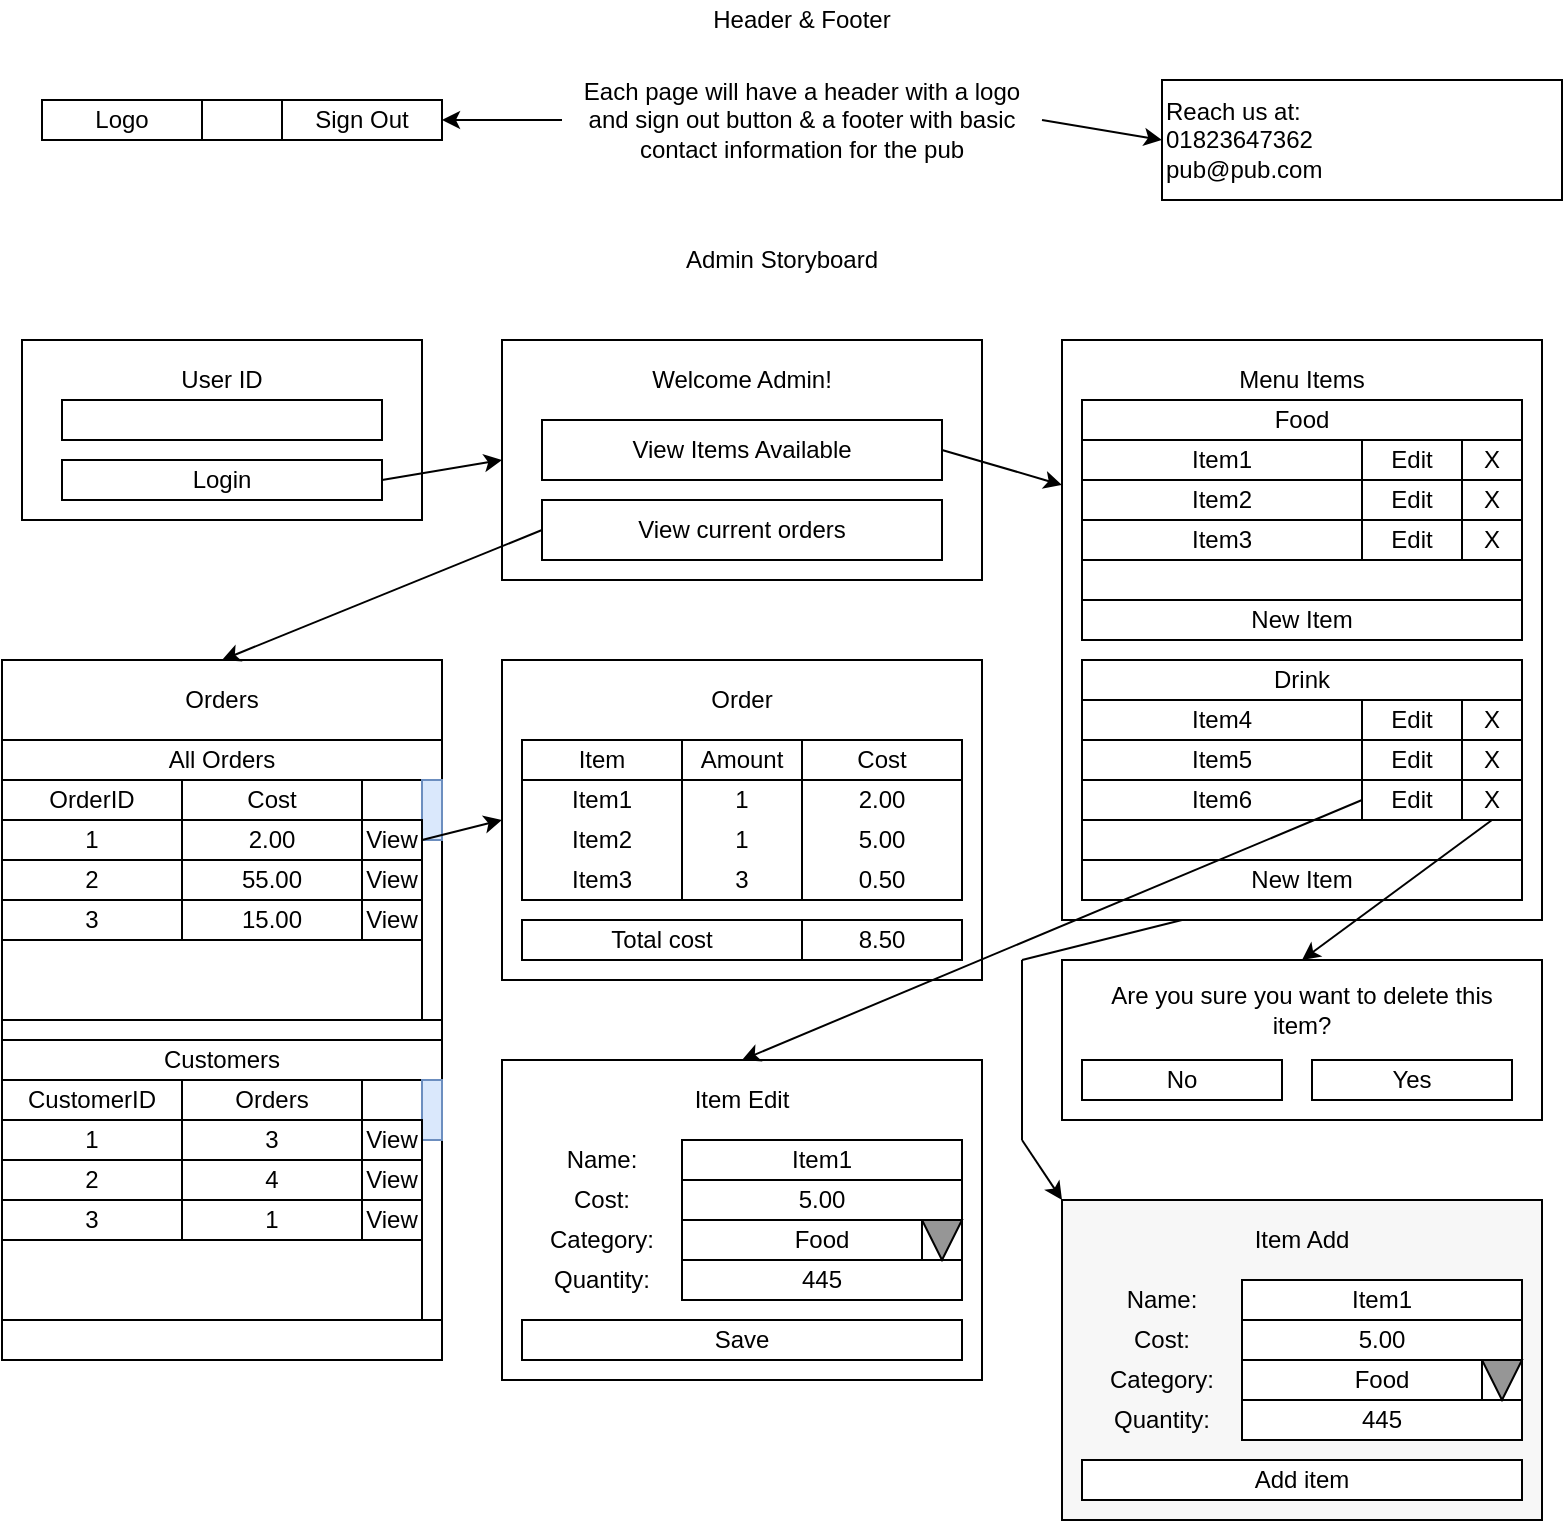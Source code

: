 <mxfile version="12.4.3" type="device" pages="1"><diagram id="u5uUb2oOksABrA9uJwW-" name="Page-1"><mxGraphModel dx="780" dy="767" grid="1" gridSize="10" guides="1" tooltips="1" connect="1" arrows="1" fold="1" page="1" pageScale="1" pageWidth="850" pageHeight="1100" math="0" shadow="0"><root><mxCell id="0"/><mxCell id="1" parent="0"/><mxCell id="IEkVPLtYihrU1DZC_yA6-264" value="" style="rounded=0;whiteSpace=wrap;html=1;fillColor=#F7F7F7;" parent="1" vertex="1"><mxGeometry x="550" y="640" width="240" height="160" as="geometry"/></mxCell><mxCell id="IEkVPLtYihrU1DZC_yA6-201" value="" style="rounded=0;whiteSpace=wrap;html=1;" parent="1" vertex="1"><mxGeometry x="550" y="210" width="240" height="290" as="geometry"/></mxCell><mxCell id="IEkVPLtYihrU1DZC_yA6-207" value="" style="rounded=0;whiteSpace=wrap;html=1;" parent="1" vertex="1"><mxGeometry x="560" y="240" width="220" height="120" as="geometry"/></mxCell><mxCell id="IEkVPLtYihrU1DZC_yA6-1" value="" style="rounded=0;whiteSpace=wrap;html=1;" parent="1" vertex="1"><mxGeometry x="30" y="210" width="200" height="90" as="geometry"/></mxCell><mxCell id="IEkVPLtYihrU1DZC_yA6-4" value="" style="rounded=0;whiteSpace=wrap;html=1;" parent="1" vertex="1"><mxGeometry x="50" y="240" width="160" height="20" as="geometry"/></mxCell><mxCell id="IEkVPLtYihrU1DZC_yA6-5" value="&lt;div&gt;User ID&lt;/div&gt;" style="text;html=1;strokeColor=none;fillColor=none;align=center;verticalAlign=middle;whiteSpace=wrap;rounded=0;" parent="1" vertex="1"><mxGeometry x="50" y="220" width="160" height="20" as="geometry"/></mxCell><mxCell id="IEkVPLtYihrU1DZC_yA6-9" value="&lt;div&gt;Login&lt;/div&gt;" style="rounded=0;whiteSpace=wrap;html=1;" parent="1" vertex="1"><mxGeometry x="50" y="270" width="160" height="20" as="geometry"/></mxCell><mxCell id="IEkVPLtYihrU1DZC_yA6-10" value="" style="rounded=0;whiteSpace=wrap;html=1;" parent="1" vertex="1"><mxGeometry x="270" y="210" width="240" height="120" as="geometry"/></mxCell><mxCell id="IEkVPLtYihrU1DZC_yA6-12" value="View Items Available" style="rounded=0;whiteSpace=wrap;html=1;" parent="1" vertex="1"><mxGeometry x="290" y="250" width="200" height="30" as="geometry"/></mxCell><mxCell id="IEkVPLtYihrU1DZC_yA6-13" value="View current orders" style="rounded=0;whiteSpace=wrap;html=1;" parent="1" vertex="1"><mxGeometry x="290" y="290" width="200" height="30" as="geometry"/></mxCell><mxCell id="IEkVPLtYihrU1DZC_yA6-14" value="Admin Storyboard" style="text;html=1;strokeColor=none;fillColor=none;align=center;verticalAlign=middle;whiteSpace=wrap;rounded=0;" parent="1" vertex="1"><mxGeometry x="30" y="160" width="760" height="20" as="geometry"/></mxCell><mxCell id="IEkVPLtYihrU1DZC_yA6-16" value="Welcome Admin!" style="text;html=1;strokeColor=none;fillColor=none;align=center;verticalAlign=middle;whiteSpace=wrap;rounded=0;" parent="1" vertex="1"><mxGeometry x="280" y="220" width="220" height="20" as="geometry"/></mxCell><mxCell id="IEkVPLtYihrU1DZC_yA6-121" value="" style="rounded=0;whiteSpace=wrap;html=1;" parent="1" vertex="1"><mxGeometry x="270" y="370" width="240" height="160" as="geometry"/></mxCell><mxCell id="IEkVPLtYihrU1DZC_yA6-122" value="Order" style="text;html=1;strokeColor=none;fillColor=none;align=center;verticalAlign=middle;whiteSpace=wrap;rounded=0;" parent="1" vertex="1"><mxGeometry x="280" y="380" width="220" height="20" as="geometry"/></mxCell><mxCell id="IEkVPLtYihrU1DZC_yA6-123" value="" style="rounded=0;whiteSpace=wrap;html=1;" parent="1" vertex="1"><mxGeometry x="280" y="410" width="220" height="80" as="geometry"/></mxCell><mxCell id="IEkVPLtYihrU1DZC_yA6-124" value="Item" style="rounded=0;whiteSpace=wrap;html=1;" parent="1" vertex="1"><mxGeometry x="280" y="410" width="80" height="20" as="geometry"/></mxCell><mxCell id="IEkVPLtYihrU1DZC_yA6-125" value="&lt;div&gt;Amount&lt;/div&gt;" style="rounded=0;whiteSpace=wrap;html=1;" parent="1" vertex="1"><mxGeometry x="360" y="410" width="60" height="20" as="geometry"/></mxCell><mxCell id="IEkVPLtYihrU1DZC_yA6-126" value="Cost" style="rounded=0;whiteSpace=wrap;html=1;" parent="1" vertex="1"><mxGeometry x="420" y="410" width="80" height="20" as="geometry"/></mxCell><mxCell id="IEkVPLtYihrU1DZC_yA6-127" value="" style="rounded=0;whiteSpace=wrap;html=1;" parent="1" vertex="1"><mxGeometry x="360" y="430" width="60" height="60" as="geometry"/></mxCell><mxCell id="IEkVPLtYihrU1DZC_yA6-128" value="Item1" style="text;html=1;strokeColor=none;fillColor=none;align=center;verticalAlign=middle;whiteSpace=wrap;rounded=0;" parent="1" vertex="1"><mxGeometry x="280" y="430" width="80" height="20" as="geometry"/></mxCell><mxCell id="IEkVPLtYihrU1DZC_yA6-129" value="Item2" style="text;html=1;strokeColor=none;fillColor=none;align=center;verticalAlign=middle;whiteSpace=wrap;rounded=0;" parent="1" vertex="1"><mxGeometry x="280" y="450" width="80" height="20" as="geometry"/></mxCell><mxCell id="IEkVPLtYihrU1DZC_yA6-130" value="Item3" style="text;html=1;strokeColor=none;fillColor=none;align=center;verticalAlign=middle;whiteSpace=wrap;rounded=0;" parent="1" vertex="1"><mxGeometry x="280" y="470" width="80" height="20" as="geometry"/></mxCell><mxCell id="IEkVPLtYihrU1DZC_yA6-131" value="1" style="text;html=1;strokeColor=none;fillColor=none;align=center;verticalAlign=middle;whiteSpace=wrap;rounded=0;" parent="1" vertex="1"><mxGeometry x="360" y="430" width="60" height="20" as="geometry"/></mxCell><mxCell id="IEkVPLtYihrU1DZC_yA6-132" value="1" style="text;html=1;strokeColor=none;fillColor=none;align=center;verticalAlign=middle;whiteSpace=wrap;rounded=0;" parent="1" vertex="1"><mxGeometry x="360" y="450" width="60" height="20" as="geometry"/></mxCell><mxCell id="IEkVPLtYihrU1DZC_yA6-133" value="3" style="text;html=1;strokeColor=none;fillColor=none;align=center;verticalAlign=middle;whiteSpace=wrap;rounded=0;" parent="1" vertex="1"><mxGeometry x="360" y="470" width="60" height="20" as="geometry"/></mxCell><mxCell id="IEkVPLtYihrU1DZC_yA6-134" value="2.00" style="text;html=1;strokeColor=none;fillColor=none;align=center;verticalAlign=middle;whiteSpace=wrap;rounded=0;" parent="1" vertex="1"><mxGeometry x="420" y="430" width="80" height="20" as="geometry"/></mxCell><mxCell id="IEkVPLtYihrU1DZC_yA6-135" value="5.00" style="text;html=1;strokeColor=none;fillColor=none;align=center;verticalAlign=middle;whiteSpace=wrap;rounded=0;" parent="1" vertex="1"><mxGeometry x="420" y="450" width="80" height="20" as="geometry"/></mxCell><mxCell id="IEkVPLtYihrU1DZC_yA6-136" value="0.50" style="text;html=1;strokeColor=none;fillColor=none;align=center;verticalAlign=middle;whiteSpace=wrap;rounded=0;" parent="1" vertex="1"><mxGeometry x="420" y="470" width="80" height="20" as="geometry"/></mxCell><mxCell id="IEkVPLtYihrU1DZC_yA6-137" value="Total cost" style="rounded=0;whiteSpace=wrap;html=1;" parent="1" vertex="1"><mxGeometry x="280" y="500" width="140" height="20" as="geometry"/></mxCell><mxCell id="IEkVPLtYihrU1DZC_yA6-138" value="&lt;div&gt;8.50&lt;/div&gt;" style="rounded=0;whiteSpace=wrap;html=1;" parent="1" vertex="1"><mxGeometry x="420" y="500" width="80" height="20" as="geometry"/></mxCell><mxCell id="IEkVPLtYihrU1DZC_yA6-141" value="" style="endArrow=classic;html=1;exitX=1;exitY=0.5;exitDx=0;exitDy=0;entryX=0;entryY=0.5;entryDx=0;entryDy=0;" parent="1" source="IEkVPLtYihrU1DZC_yA6-9" target="IEkVPLtYihrU1DZC_yA6-10" edge="1"><mxGeometry width="50" height="50" relative="1" as="geometry"><mxPoint x="380" y="790" as="sourcePoint"/><mxPoint x="430" y="740" as="targetPoint"/></mxGeometry></mxCell><mxCell id="IEkVPLtYihrU1DZC_yA6-150" value="" style="rounded=0;whiteSpace=wrap;html=1;" parent="1" vertex="1"><mxGeometry x="20" y="370" width="220" height="350" as="geometry"/></mxCell><mxCell id="IEkVPLtYihrU1DZC_yA6-151" value="" style="rounded=0;whiteSpace=wrap;html=1;" parent="1" vertex="1"><mxGeometry x="20" y="410" width="220" height="140" as="geometry"/></mxCell><mxCell id="IEkVPLtYihrU1DZC_yA6-152" value="Orders" style="text;html=1;strokeColor=none;fillColor=none;align=center;verticalAlign=middle;whiteSpace=wrap;rounded=0;" parent="1" vertex="1"><mxGeometry x="20" y="380" width="220" height="20" as="geometry"/></mxCell><mxCell id="IEkVPLtYihrU1DZC_yA6-153" value="All Orders" style="rounded=0;whiteSpace=wrap;html=1;" parent="1" vertex="1"><mxGeometry x="20" y="410" width="220" height="20" as="geometry"/></mxCell><mxCell id="IEkVPLtYihrU1DZC_yA6-154" value="" style="rounded=0;whiteSpace=wrap;html=1;" parent="1" vertex="1"><mxGeometry x="230" y="430" width="10" height="120" as="geometry"/></mxCell><mxCell id="IEkVPLtYihrU1DZC_yA6-155" value="" style="rounded=0;whiteSpace=wrap;html=1;fillColor=#dae8fc;strokeColor=#6c8ebf;" parent="1" vertex="1"><mxGeometry x="230" y="430" width="10" height="30" as="geometry"/></mxCell><mxCell id="IEkVPLtYihrU1DZC_yA6-157" value="Cost" style="rounded=0;whiteSpace=wrap;html=1;" parent="1" vertex="1"><mxGeometry x="110" y="430" width="90" height="20" as="geometry"/></mxCell><mxCell id="IEkVPLtYihrU1DZC_yA6-158" value="OrderID" style="rounded=0;whiteSpace=wrap;html=1;" parent="1" vertex="1"><mxGeometry x="20" y="430" width="90" height="20" as="geometry"/></mxCell><mxCell id="IEkVPLtYihrU1DZC_yA6-159" value="1" style="rounded=0;whiteSpace=wrap;html=1;" parent="1" vertex="1"><mxGeometry x="20" y="450" width="90" height="20" as="geometry"/></mxCell><mxCell id="IEkVPLtYihrU1DZC_yA6-160" value="2" style="rounded=0;whiteSpace=wrap;html=1;" parent="1" vertex="1"><mxGeometry x="20" y="470" width="90" height="20" as="geometry"/></mxCell><mxCell id="IEkVPLtYihrU1DZC_yA6-161" value="3" style="rounded=0;whiteSpace=wrap;html=1;" parent="1" vertex="1"><mxGeometry x="20" y="490" width="90" height="20" as="geometry"/></mxCell><mxCell id="IEkVPLtYihrU1DZC_yA6-162" value="2.00" style="rounded=0;whiteSpace=wrap;html=1;" parent="1" vertex="1"><mxGeometry x="110" y="450" width="90" height="20" as="geometry"/></mxCell><mxCell id="IEkVPLtYihrU1DZC_yA6-163" value="55.00" style="rounded=0;whiteSpace=wrap;html=1;" parent="1" vertex="1"><mxGeometry x="110" y="470" width="90" height="20" as="geometry"/></mxCell><mxCell id="IEkVPLtYihrU1DZC_yA6-164" value="15.00" style="rounded=0;whiteSpace=wrap;html=1;" parent="1" vertex="1"><mxGeometry x="110" y="490" width="90" height="20" as="geometry"/></mxCell><mxCell id="IEkVPLtYihrU1DZC_yA6-178" value="View" style="rounded=0;whiteSpace=wrap;html=1;" parent="1" vertex="1"><mxGeometry x="200" y="450" width="30" height="20" as="geometry"/></mxCell><mxCell id="IEkVPLtYihrU1DZC_yA6-179" value="View" style="rounded=0;whiteSpace=wrap;html=1;" parent="1" vertex="1"><mxGeometry x="200" y="470" width="30" height="20" as="geometry"/></mxCell><mxCell id="IEkVPLtYihrU1DZC_yA6-181" value="View" style="rounded=0;whiteSpace=wrap;html=1;" parent="1" vertex="1"><mxGeometry x="200" y="490" width="30" height="20" as="geometry"/></mxCell><mxCell id="IEkVPLtYihrU1DZC_yA6-182" value="" style="rounded=0;whiteSpace=wrap;html=1;" parent="1" vertex="1"><mxGeometry x="20" y="560" width="220" height="140" as="geometry"/></mxCell><mxCell id="IEkVPLtYihrU1DZC_yA6-183" value="Customers" style="rounded=0;whiteSpace=wrap;html=1;" parent="1" vertex="1"><mxGeometry x="20" y="560" width="220" height="20" as="geometry"/></mxCell><mxCell id="IEkVPLtYihrU1DZC_yA6-184" value="" style="rounded=0;whiteSpace=wrap;html=1;" parent="1" vertex="1"><mxGeometry x="230" y="580" width="10" height="120" as="geometry"/></mxCell><mxCell id="IEkVPLtYihrU1DZC_yA6-185" value="" style="rounded=0;whiteSpace=wrap;html=1;fillColor=#dae8fc;strokeColor=#6c8ebf;" parent="1" vertex="1"><mxGeometry x="230" y="580" width="10" height="30" as="geometry"/></mxCell><mxCell id="IEkVPLtYihrU1DZC_yA6-186" value="Orders" style="rounded=0;whiteSpace=wrap;html=1;" parent="1" vertex="1"><mxGeometry x="110" y="580" width="90" height="20" as="geometry"/></mxCell><mxCell id="IEkVPLtYihrU1DZC_yA6-187" value="CustomerID" style="rounded=0;whiteSpace=wrap;html=1;" parent="1" vertex="1"><mxGeometry x="20" y="580" width="90" height="20" as="geometry"/></mxCell><mxCell id="IEkVPLtYihrU1DZC_yA6-188" value="1" style="rounded=0;whiteSpace=wrap;html=1;" parent="1" vertex="1"><mxGeometry x="20" y="600" width="90" height="20" as="geometry"/></mxCell><mxCell id="IEkVPLtYihrU1DZC_yA6-189" value="2" style="rounded=0;whiteSpace=wrap;html=1;" parent="1" vertex="1"><mxGeometry x="20" y="620" width="90" height="20" as="geometry"/></mxCell><mxCell id="IEkVPLtYihrU1DZC_yA6-190" value="3" style="rounded=0;whiteSpace=wrap;html=1;" parent="1" vertex="1"><mxGeometry x="20" y="640" width="90" height="20" as="geometry"/></mxCell><mxCell id="IEkVPLtYihrU1DZC_yA6-191" value="3" style="rounded=0;whiteSpace=wrap;html=1;" parent="1" vertex="1"><mxGeometry x="110" y="600" width="90" height="20" as="geometry"/></mxCell><mxCell id="IEkVPLtYihrU1DZC_yA6-192" value="4" style="rounded=0;whiteSpace=wrap;html=1;" parent="1" vertex="1"><mxGeometry x="110" y="620" width="90" height="20" as="geometry"/></mxCell><mxCell id="IEkVPLtYihrU1DZC_yA6-193" value="1" style="rounded=0;whiteSpace=wrap;html=1;" parent="1" vertex="1"><mxGeometry x="110" y="640" width="90" height="20" as="geometry"/></mxCell><mxCell id="IEkVPLtYihrU1DZC_yA6-194" value="View" style="rounded=0;whiteSpace=wrap;html=1;" parent="1" vertex="1"><mxGeometry x="200" y="600" width="30" height="20" as="geometry"/></mxCell><mxCell id="IEkVPLtYihrU1DZC_yA6-195" value="View" style="rounded=0;whiteSpace=wrap;html=1;" parent="1" vertex="1"><mxGeometry x="200" y="620" width="30" height="20" as="geometry"/></mxCell><mxCell id="IEkVPLtYihrU1DZC_yA6-196" value="View" style="rounded=0;whiteSpace=wrap;html=1;" parent="1" vertex="1"><mxGeometry x="200" y="640" width="30" height="20" as="geometry"/></mxCell><mxCell id="IEkVPLtYihrU1DZC_yA6-199" value="" style="endArrow=classic;html=1;entryX=0;entryY=0.5;entryDx=0;entryDy=0;exitX=1;exitY=0.5;exitDx=0;exitDy=0;" parent="1" source="IEkVPLtYihrU1DZC_yA6-178" target="IEkVPLtYihrU1DZC_yA6-121" edge="1"><mxGeometry width="50" height="50" relative="1" as="geometry"><mxPoint x="230" y="460" as="sourcePoint"/><mxPoint x="450" y="810" as="targetPoint"/></mxGeometry></mxCell><mxCell id="IEkVPLtYihrU1DZC_yA6-200" value="" style="endArrow=classic;html=1;exitX=0;exitY=0.5;exitDx=0;exitDy=0;" parent="1" source="IEkVPLtYihrU1DZC_yA6-13" edge="1"><mxGeometry width="50" height="50" relative="1" as="geometry"><mxPoint x="690" y="520" as="sourcePoint"/><mxPoint x="130" y="370" as="targetPoint"/></mxGeometry></mxCell><mxCell id="IEkVPLtYihrU1DZC_yA6-203" value="Menu Items" style="text;html=1;strokeColor=none;fillColor=none;align=center;verticalAlign=middle;whiteSpace=wrap;rounded=0;" parent="1" vertex="1"><mxGeometry x="560" y="220" width="220" height="20" as="geometry"/></mxCell><mxCell id="IEkVPLtYihrU1DZC_yA6-208" value="" style="rounded=0;whiteSpace=wrap;html=1;" parent="1" vertex="1"><mxGeometry x="560" y="240" width="220" height="20" as="geometry"/></mxCell><mxCell id="IEkVPLtYihrU1DZC_yA6-206" value="&lt;div&gt;Food&lt;/div&gt;" style="text;html=1;strokeColor=none;fillColor=none;align=center;verticalAlign=middle;whiteSpace=wrap;rounded=0;" parent="1" vertex="1"><mxGeometry x="560" y="240" width="220" height="20" as="geometry"/></mxCell><mxCell id="IEkVPLtYihrU1DZC_yA6-209" value="Item1" style="rounded=0;whiteSpace=wrap;html=1;" parent="1" vertex="1"><mxGeometry x="560" y="260" width="140" height="20" as="geometry"/></mxCell><mxCell id="IEkVPLtYihrU1DZC_yA6-211" value="Item3" style="rounded=0;whiteSpace=wrap;html=1;" parent="1" vertex="1"><mxGeometry x="560" y="300" width="140" height="20" as="geometry"/></mxCell><mxCell id="IEkVPLtYihrU1DZC_yA6-212" value="Item2" style="rounded=0;whiteSpace=wrap;html=1;" parent="1" vertex="1"><mxGeometry x="560" y="280" width="140" height="20" as="geometry"/></mxCell><mxCell id="IEkVPLtYihrU1DZC_yA6-213" value="Edit" style="rounded=0;whiteSpace=wrap;html=1;" parent="1" vertex="1"><mxGeometry x="700" y="260" width="50" height="20" as="geometry"/></mxCell><mxCell id="IEkVPLtYihrU1DZC_yA6-214" value="X" style="rounded=0;whiteSpace=wrap;html=1;" parent="1" vertex="1"><mxGeometry x="750" y="260" width="30" height="20" as="geometry"/></mxCell><mxCell id="IEkVPLtYihrU1DZC_yA6-215" value="Edit" style="rounded=0;whiteSpace=wrap;html=1;" parent="1" vertex="1"><mxGeometry x="700" y="280" width="50" height="20" as="geometry"/></mxCell><mxCell id="IEkVPLtYihrU1DZC_yA6-216" value="X" style="rounded=0;whiteSpace=wrap;html=1;" parent="1" vertex="1"><mxGeometry x="750" y="280" width="30" height="20" as="geometry"/></mxCell><mxCell id="IEkVPLtYihrU1DZC_yA6-217" value="Edit" style="rounded=0;whiteSpace=wrap;html=1;" parent="1" vertex="1"><mxGeometry x="700" y="300" width="50" height="20" as="geometry"/></mxCell><mxCell id="IEkVPLtYihrU1DZC_yA6-218" value="X" style="rounded=0;whiteSpace=wrap;html=1;" parent="1" vertex="1"><mxGeometry x="750" y="300" width="30" height="20" as="geometry"/></mxCell><mxCell id="IEkVPLtYihrU1DZC_yA6-219" value="" style="rounded=0;whiteSpace=wrap;html=1;" parent="1" vertex="1"><mxGeometry x="560" y="370" width="220" height="120" as="geometry"/></mxCell><mxCell id="IEkVPLtYihrU1DZC_yA6-220" value="" style="rounded=0;whiteSpace=wrap;html=1;" parent="1" vertex="1"><mxGeometry x="560" y="370" width="220" height="20" as="geometry"/></mxCell><mxCell id="IEkVPLtYihrU1DZC_yA6-221" value="Drink" style="text;html=1;strokeColor=none;fillColor=none;align=center;verticalAlign=middle;whiteSpace=wrap;rounded=0;" parent="1" vertex="1"><mxGeometry x="560" y="370" width="220" height="20" as="geometry"/></mxCell><mxCell id="IEkVPLtYihrU1DZC_yA6-222" value="Item4" style="rounded=0;whiteSpace=wrap;html=1;" parent="1" vertex="1"><mxGeometry x="560" y="390" width="140" height="20" as="geometry"/></mxCell><mxCell id="IEkVPLtYihrU1DZC_yA6-223" value="Item6" style="rounded=0;whiteSpace=wrap;html=1;" parent="1" vertex="1"><mxGeometry x="560" y="430" width="140" height="20" as="geometry"/></mxCell><mxCell id="IEkVPLtYihrU1DZC_yA6-224" value="Item5" style="rounded=0;whiteSpace=wrap;html=1;" parent="1" vertex="1"><mxGeometry x="560" y="410" width="140" height="20" as="geometry"/></mxCell><mxCell id="IEkVPLtYihrU1DZC_yA6-225" value="Edit" style="rounded=0;whiteSpace=wrap;html=1;" parent="1" vertex="1"><mxGeometry x="700" y="390" width="50" height="20" as="geometry"/></mxCell><mxCell id="IEkVPLtYihrU1DZC_yA6-226" value="X" style="rounded=0;whiteSpace=wrap;html=1;" parent="1" vertex="1"><mxGeometry x="750" y="390" width="30" height="20" as="geometry"/></mxCell><mxCell id="IEkVPLtYihrU1DZC_yA6-227" value="Edit" style="rounded=0;whiteSpace=wrap;html=1;" parent="1" vertex="1"><mxGeometry x="700" y="410" width="50" height="20" as="geometry"/></mxCell><mxCell id="IEkVPLtYihrU1DZC_yA6-228" value="X" style="rounded=0;whiteSpace=wrap;html=1;" parent="1" vertex="1"><mxGeometry x="750" y="410" width="30" height="20" as="geometry"/></mxCell><mxCell id="IEkVPLtYihrU1DZC_yA6-229" value="Edit" style="rounded=0;whiteSpace=wrap;html=1;" parent="1" vertex="1"><mxGeometry x="700" y="430" width="50" height="20" as="geometry"/></mxCell><mxCell id="IEkVPLtYihrU1DZC_yA6-230" value="X" style="rounded=0;whiteSpace=wrap;html=1;" parent="1" vertex="1"><mxGeometry x="750" y="430" width="30" height="20" as="geometry"/></mxCell><mxCell id="IEkVPLtYihrU1DZC_yA6-231" value="" style="endArrow=classic;html=1;exitX=1;exitY=0.5;exitDx=0;exitDy=0;entryX=0;entryY=0.25;entryDx=0;entryDy=0;" parent="1" source="IEkVPLtYihrU1DZC_yA6-12" target="IEkVPLtYihrU1DZC_yA6-201" edge="1"><mxGeometry width="50" height="50" relative="1" as="geometry"><mxPoint x="730" y="670" as="sourcePoint"/><mxPoint x="780" y="620" as="targetPoint"/></mxGeometry></mxCell><mxCell id="IEkVPLtYihrU1DZC_yA6-232" value="" style="rounded=0;whiteSpace=wrap;html=1;" parent="1" vertex="1"><mxGeometry x="550" y="520" width="240" height="80" as="geometry"/></mxCell><mxCell id="IEkVPLtYihrU1DZC_yA6-233" value="&lt;div&gt;Are you sure you want to delete this&lt;/div&gt;&lt;div&gt;item?&lt;/div&gt;" style="text;html=1;strokeColor=none;fillColor=none;align=center;verticalAlign=middle;whiteSpace=wrap;rounded=0;" parent="1" vertex="1"><mxGeometry x="560" y="530" width="220" height="30" as="geometry"/></mxCell><mxCell id="IEkVPLtYihrU1DZC_yA6-234" value="Yes" style="rounded=0;whiteSpace=wrap;html=1;" parent="1" vertex="1"><mxGeometry x="675" y="570" width="100" height="20" as="geometry"/></mxCell><mxCell id="IEkVPLtYihrU1DZC_yA6-235" value="No" style="rounded=0;whiteSpace=wrap;html=1;" parent="1" vertex="1"><mxGeometry x="560" y="570" width="100" height="20" as="geometry"/></mxCell><mxCell id="IEkVPLtYihrU1DZC_yA6-238" value="" style="rounded=0;whiteSpace=wrap;html=1;" parent="1" vertex="1"><mxGeometry x="270" y="570" width="240" height="160" as="geometry"/></mxCell><mxCell id="IEkVPLtYihrU1DZC_yA6-239" value="New Item" style="rounded=0;whiteSpace=wrap;html=1;" parent="1" vertex="1"><mxGeometry x="560" y="340" width="220" height="20" as="geometry"/></mxCell><mxCell id="IEkVPLtYihrU1DZC_yA6-240" value="&lt;div&gt;New Item&lt;/div&gt;" style="rounded=0;whiteSpace=wrap;html=1;" parent="1" vertex="1"><mxGeometry x="560" y="470" width="220" height="20" as="geometry"/></mxCell><mxCell id="IEkVPLtYihrU1DZC_yA6-236" value="" style="endArrow=classic;html=1;exitX=0.5;exitY=1;exitDx=0;exitDy=0;entryX=0.5;entryY=0;entryDx=0;entryDy=0;" parent="1" source="IEkVPLtYihrU1DZC_yA6-230" target="IEkVPLtYihrU1DZC_yA6-232" edge="1"><mxGeometry width="50" height="50" relative="1" as="geometry"><mxPoint x="690" y="720" as="sourcePoint"/><mxPoint x="740" y="670" as="targetPoint"/></mxGeometry></mxCell><mxCell id="IEkVPLtYihrU1DZC_yA6-241" value="&lt;div&gt;Item Add&lt;br&gt;&lt;/div&gt;" style="text;html=1;strokeColor=none;fillColor=none;align=center;verticalAlign=middle;whiteSpace=wrap;rounded=0;" parent="1" vertex="1"><mxGeometry x="560" y="650" width="220" height="20" as="geometry"/></mxCell><mxCell id="IEkVPLtYihrU1DZC_yA6-242" value="Save" style="rounded=0;whiteSpace=wrap;html=1;" parent="1" vertex="1"><mxGeometry x="280" y="700" width="220" height="20" as="geometry"/></mxCell><mxCell id="IEkVPLtYihrU1DZC_yA6-243" value="Item1" style="rounded=0;whiteSpace=wrap;html=1;" parent="1" vertex="1"><mxGeometry x="360" y="610" width="140" height="20" as="geometry"/></mxCell><mxCell id="IEkVPLtYihrU1DZC_yA6-244" value="Name:" style="text;html=1;strokeColor=none;fillColor=none;align=center;verticalAlign=middle;whiteSpace=wrap;rounded=0;" parent="1" vertex="1"><mxGeometry x="280" y="610" width="80" height="20" as="geometry"/></mxCell><mxCell id="IEkVPLtYihrU1DZC_yA6-248" value="5.00" style="rounded=0;whiteSpace=wrap;html=1;" parent="1" vertex="1"><mxGeometry x="360" y="630" width="140" height="20" as="geometry"/></mxCell><mxCell id="IEkVPLtYihrU1DZC_yA6-249" value="Cost:" style="text;html=1;strokeColor=none;fillColor=none;align=center;verticalAlign=middle;whiteSpace=wrap;rounded=0;" parent="1" vertex="1"><mxGeometry x="280" y="630" width="80" height="20" as="geometry"/></mxCell><mxCell id="IEkVPLtYihrU1DZC_yA6-250" value="Food" style="rounded=0;whiteSpace=wrap;html=1;" parent="1" vertex="1"><mxGeometry x="360" y="650" width="140" height="20" as="geometry"/></mxCell><mxCell id="IEkVPLtYihrU1DZC_yA6-251" value="Category:" style="text;html=1;strokeColor=none;fillColor=none;align=center;verticalAlign=middle;whiteSpace=wrap;rounded=0;" parent="1" vertex="1"><mxGeometry x="280" y="650" width="80" height="20" as="geometry"/></mxCell><mxCell id="IEkVPLtYihrU1DZC_yA6-252" value="445" style="rounded=0;whiteSpace=wrap;html=1;" parent="1" vertex="1"><mxGeometry x="360" y="670" width="140" height="20" as="geometry"/></mxCell><mxCell id="IEkVPLtYihrU1DZC_yA6-253" value="&lt;div&gt;Quantity:&lt;/div&gt;" style="text;html=1;strokeColor=none;fillColor=none;align=center;verticalAlign=middle;whiteSpace=wrap;rounded=0;" parent="1" vertex="1"><mxGeometry x="280" y="670" width="80" height="20" as="geometry"/></mxCell><mxCell id="IEkVPLtYihrU1DZC_yA6-258" value="" style="rounded=0;whiteSpace=wrap;html=1;" parent="1" vertex="1"><mxGeometry x="480" y="650" width="20" height="20" as="geometry"/></mxCell><mxCell id="IEkVPLtYihrU1DZC_yA6-260" value="" style="triangle;whiteSpace=wrap;html=1;rotation=90;fillColor=#969696;" parent="1" vertex="1"><mxGeometry x="480" y="650" width="20" height="20" as="geometry"/></mxCell><mxCell id="IEkVPLtYihrU1DZC_yA6-261" value="" style="endArrow=classic;html=1;exitX=1;exitY=0.5;exitDx=0;exitDy=0;entryX=0.5;entryY=0;entryDx=0;entryDy=0;" parent="1" source="IEkVPLtYihrU1DZC_yA6-223" target="IEkVPLtYihrU1DZC_yA6-238" edge="1"><mxGeometry width="50" height="50" relative="1" as="geometry"><mxPoint x="600" y="750" as="sourcePoint"/><mxPoint x="650" y="700" as="targetPoint"/></mxGeometry></mxCell><mxCell id="IEkVPLtYihrU1DZC_yA6-262" value="" style="endArrow=none;html=1;entryX=0.25;entryY=1;entryDx=0;entryDy=0;" parent="1" target="IEkVPLtYihrU1DZC_yA6-201" edge="1"><mxGeometry width="50" height="50" relative="1" as="geometry"><mxPoint x="530" y="520" as="sourcePoint"/><mxPoint x="590" y="710" as="targetPoint"/></mxGeometry></mxCell><mxCell id="IEkVPLtYihrU1DZC_yA6-263" value="" style="endArrow=none;html=1;" parent="1" edge="1"><mxGeometry width="50" height="50" relative="1" as="geometry"><mxPoint x="530" y="520" as="sourcePoint"/><mxPoint x="530" y="610" as="targetPoint"/></mxGeometry></mxCell><mxCell id="IEkVPLtYihrU1DZC_yA6-265" value="" style="endArrow=classic;html=1;entryX=0;entryY=0;entryDx=0;entryDy=0;" parent="1" target="IEkVPLtYihrU1DZC_yA6-264" edge="1"><mxGeometry width="50" height="50" relative="1" as="geometry"><mxPoint x="530" y="610" as="sourcePoint"/><mxPoint x="630" y="740" as="targetPoint"/></mxGeometry></mxCell><mxCell id="IEkVPLtYihrU1DZC_yA6-266" value="Add item" style="rounded=0;whiteSpace=wrap;html=1;" parent="1" vertex="1"><mxGeometry x="560" y="770" width="220" height="20" as="geometry"/></mxCell><mxCell id="IEkVPLtYihrU1DZC_yA6-267" value="Item1" style="rounded=0;whiteSpace=wrap;html=1;" parent="1" vertex="1"><mxGeometry x="640" y="680" width="140" height="20" as="geometry"/></mxCell><mxCell id="IEkVPLtYihrU1DZC_yA6-268" value="Name:" style="text;html=1;strokeColor=none;fillColor=none;align=center;verticalAlign=middle;whiteSpace=wrap;rounded=0;" parent="1" vertex="1"><mxGeometry x="560" y="680" width="80" height="20" as="geometry"/></mxCell><mxCell id="IEkVPLtYihrU1DZC_yA6-269" value="5.00" style="rounded=0;whiteSpace=wrap;html=1;" parent="1" vertex="1"><mxGeometry x="640" y="700" width="140" height="20" as="geometry"/></mxCell><mxCell id="IEkVPLtYihrU1DZC_yA6-270" value="Cost:" style="text;html=1;strokeColor=none;fillColor=none;align=center;verticalAlign=middle;whiteSpace=wrap;rounded=0;" parent="1" vertex="1"><mxGeometry x="560" y="700" width="80" height="20" as="geometry"/></mxCell><mxCell id="IEkVPLtYihrU1DZC_yA6-271" value="Food" style="rounded=0;whiteSpace=wrap;html=1;" parent="1" vertex="1"><mxGeometry x="640" y="720" width="140" height="20" as="geometry"/></mxCell><mxCell id="IEkVPLtYihrU1DZC_yA6-272" value="Category:" style="text;html=1;strokeColor=none;fillColor=none;align=center;verticalAlign=middle;whiteSpace=wrap;rounded=0;" parent="1" vertex="1"><mxGeometry x="560" y="720" width="80" height="20" as="geometry"/></mxCell><mxCell id="IEkVPLtYihrU1DZC_yA6-273" value="445" style="rounded=0;whiteSpace=wrap;html=1;" parent="1" vertex="1"><mxGeometry x="640" y="740" width="140" height="20" as="geometry"/></mxCell><mxCell id="IEkVPLtYihrU1DZC_yA6-274" value="&lt;div&gt;Quantity:&lt;/div&gt;" style="text;html=1;strokeColor=none;fillColor=none;align=center;verticalAlign=middle;whiteSpace=wrap;rounded=0;" parent="1" vertex="1"><mxGeometry x="560" y="740" width="80" height="20" as="geometry"/></mxCell><mxCell id="IEkVPLtYihrU1DZC_yA6-275" value="" style="rounded=0;whiteSpace=wrap;html=1;" parent="1" vertex="1"><mxGeometry x="760" y="720" width="20" height="20" as="geometry"/></mxCell><mxCell id="IEkVPLtYihrU1DZC_yA6-276" value="" style="triangle;whiteSpace=wrap;html=1;rotation=90;fillColor=#969696;" parent="1" vertex="1"><mxGeometry x="760" y="720" width="20" height="20" as="geometry"/></mxCell><mxCell id="IEkVPLtYihrU1DZC_yA6-277" value="&lt;div&gt;Item Edit&lt;/div&gt;" style="text;html=1;strokeColor=none;fillColor=none;align=center;verticalAlign=middle;whiteSpace=wrap;rounded=0;" parent="1" vertex="1"><mxGeometry x="280" y="580" width="220" height="20" as="geometry"/></mxCell><mxCell id="zAkz90ZH-ZzvDGnsXbRH-1" value="&lt;div&gt;Header &amp;amp; Footer&lt;/div&gt;" style="text;html=1;strokeColor=none;fillColor=none;align=center;verticalAlign=middle;whiteSpace=wrap;rounded=0;" vertex="1" parent="1"><mxGeometry x="40" y="40" width="760" height="20" as="geometry"/></mxCell><mxCell id="zAkz90ZH-ZzvDGnsXbRH-2" value="" style="rounded=0;whiteSpace=wrap;html=1;" vertex="1" parent="1"><mxGeometry x="40" y="90" width="200" height="20" as="geometry"/></mxCell><mxCell id="zAkz90ZH-ZzvDGnsXbRH-3" value="Logo" style="rounded=0;whiteSpace=wrap;html=1;" vertex="1" parent="1"><mxGeometry x="40" y="90" width="80" height="20" as="geometry"/></mxCell><mxCell id="zAkz90ZH-ZzvDGnsXbRH-4" value="&lt;div&gt;Sign Out&lt;/div&gt;" style="rounded=0;whiteSpace=wrap;html=1;" vertex="1" parent="1"><mxGeometry x="160" y="90" width="80" height="20" as="geometry"/></mxCell><mxCell id="zAkz90ZH-ZzvDGnsXbRH-5" value="Each page will have a header with a logo and sign out button &amp;amp; a footer with basic contact information for the pub" style="text;html=1;strokeColor=none;fillColor=none;align=center;verticalAlign=middle;whiteSpace=wrap;rounded=0;" vertex="1" parent="1"><mxGeometry x="300" y="80" width="240" height="40" as="geometry"/></mxCell><mxCell id="zAkz90ZH-ZzvDGnsXbRH-6" value="&lt;div align=&quot;left&quot;&gt;Reach us at:&lt;/div&gt;&lt;div align=&quot;left&quot;&gt;01823647362&lt;/div&gt;&lt;div align=&quot;left&quot;&gt;pub@pub.com&lt;br&gt;&lt;/div&gt;" style="rounded=0;whiteSpace=wrap;html=1;align=left;" vertex="1" parent="1"><mxGeometry x="600" y="80" width="200" height="60" as="geometry"/></mxCell><mxCell id="zAkz90ZH-ZzvDGnsXbRH-7" value="" style="endArrow=classic;html=1;exitX=0;exitY=0.5;exitDx=0;exitDy=0;entryX=1;entryY=0.5;entryDx=0;entryDy=0;" edge="1" parent="1" source="zAkz90ZH-ZzvDGnsXbRH-5" target="zAkz90ZH-ZzvDGnsXbRH-4"><mxGeometry width="50" height="50" relative="1" as="geometry"><mxPoint x="10" y="190" as="sourcePoint"/><mxPoint x="60" y="140" as="targetPoint"/></mxGeometry></mxCell><mxCell id="zAkz90ZH-ZzvDGnsXbRH-8" value="" style="endArrow=classic;html=1;exitX=1;exitY=0.5;exitDx=0;exitDy=0;entryX=0;entryY=0.5;entryDx=0;entryDy=0;" edge="1" parent="1" source="zAkz90ZH-ZzvDGnsXbRH-5" target="zAkz90ZH-ZzvDGnsXbRH-6"><mxGeometry width="50" height="50" relative="1" as="geometry"><mxPoint x="310" y="110" as="sourcePoint"/><mxPoint x="250" y="110" as="targetPoint"/></mxGeometry></mxCell></root></mxGraphModel></diagram></mxfile>